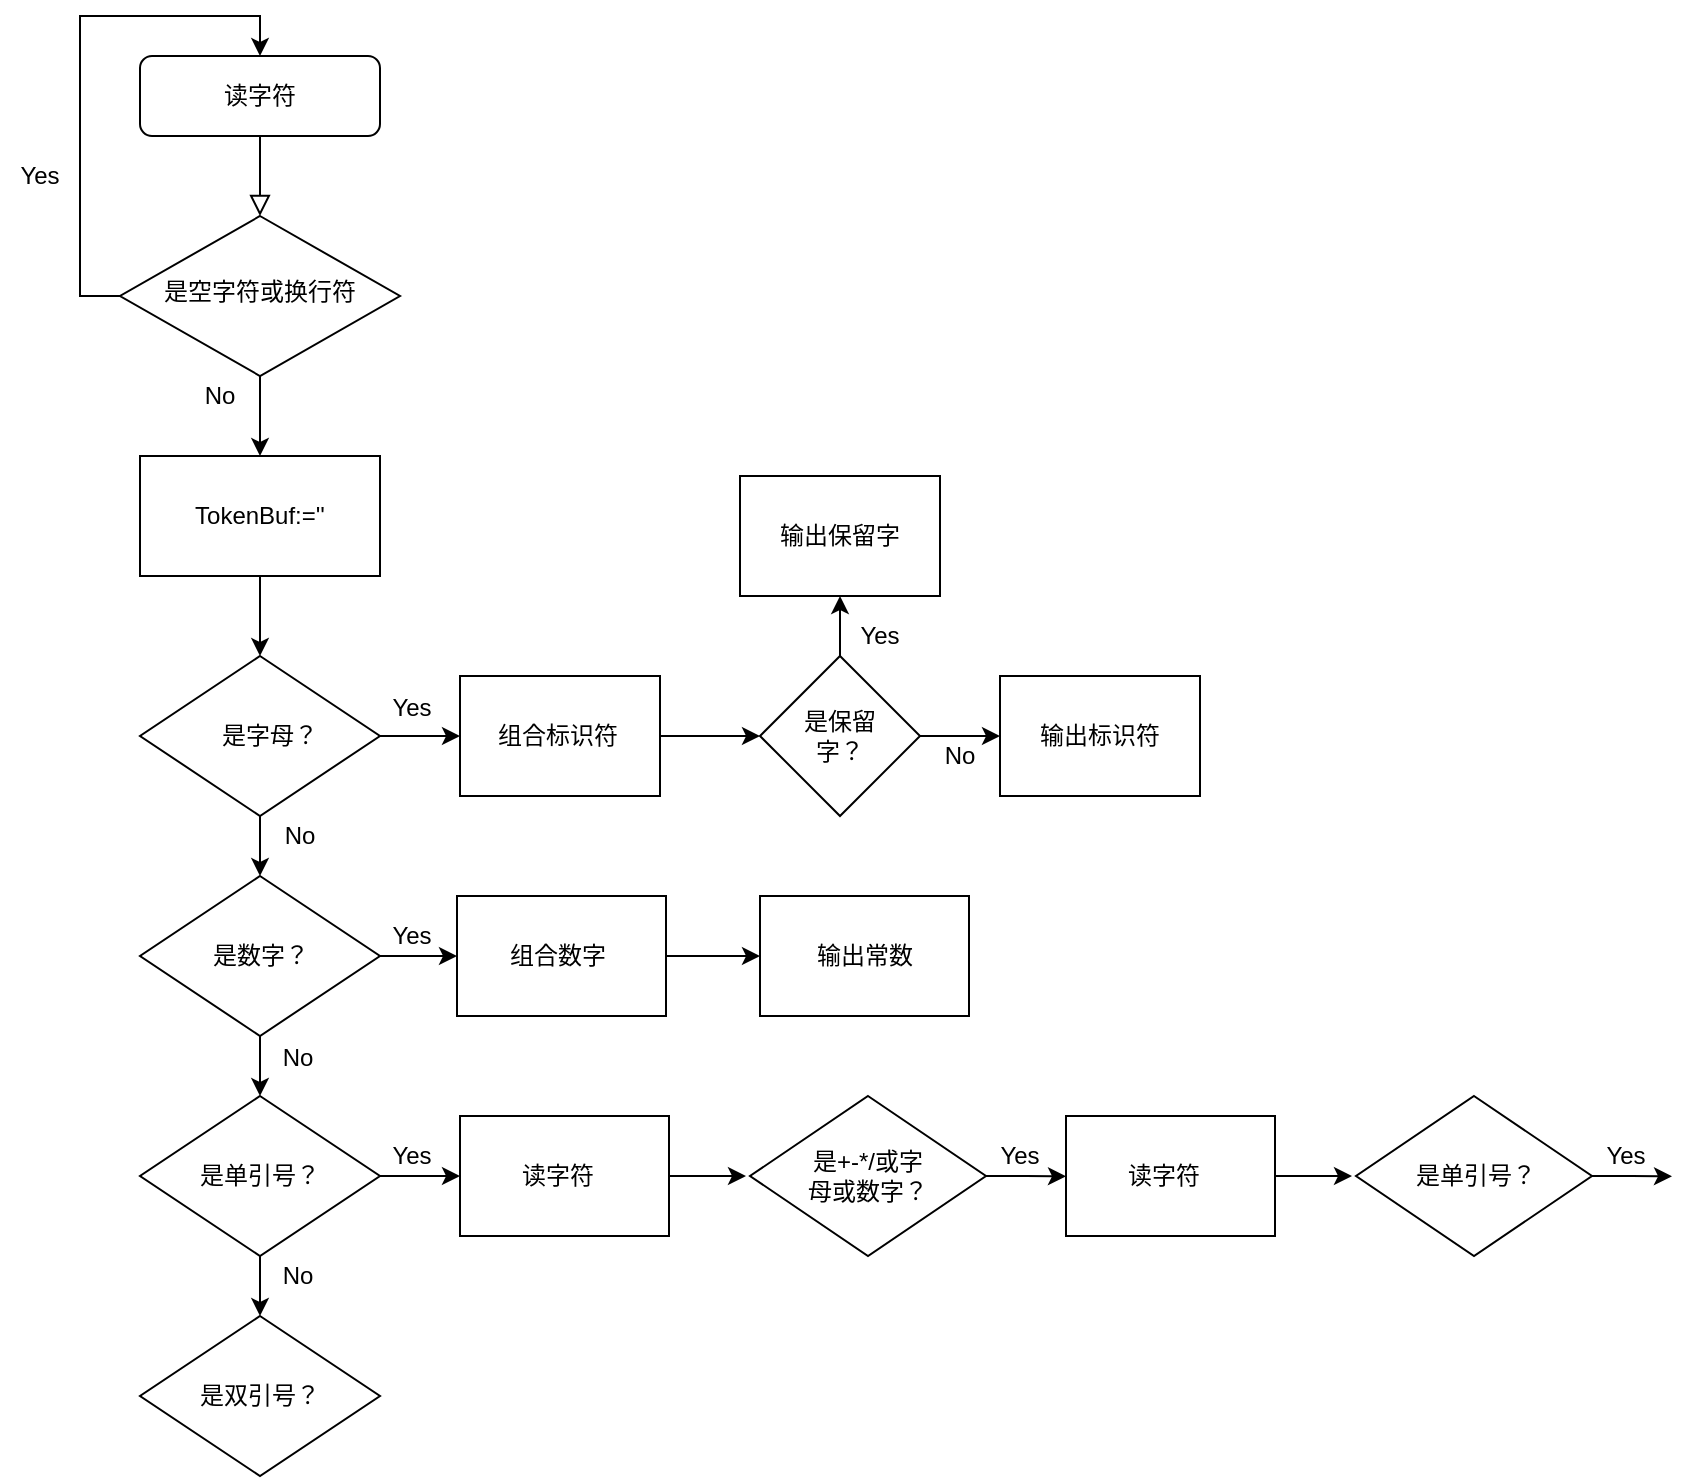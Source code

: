 <mxfile version="13.7.7" type="github">
  <diagram id="C5RBs43oDa-KdzZeNtuy" name="Page-1">
    <mxGraphModel dx="946" dy="590" grid="1" gridSize="10" guides="1" tooltips="1" connect="1" arrows="1" fold="1" page="1" pageScale="1" pageWidth="827" pageHeight="1169" math="0" shadow="0">
      <root>
        <mxCell id="WIyWlLk6GJQsqaUBKTNV-0" />
        <mxCell id="WIyWlLk6GJQsqaUBKTNV-1" parent="WIyWlLk6GJQsqaUBKTNV-0" />
        <mxCell id="WIyWlLk6GJQsqaUBKTNV-2" value="" style="rounded=0;html=1;jettySize=auto;orthogonalLoop=1;fontSize=11;endArrow=block;endFill=0;endSize=8;strokeWidth=1;shadow=0;labelBackgroundColor=none;edgeStyle=orthogonalEdgeStyle;" parent="WIyWlLk6GJQsqaUBKTNV-1" source="WIyWlLk6GJQsqaUBKTNV-3" target="WIyWlLk6GJQsqaUBKTNV-6" edge="1">
          <mxGeometry relative="1" as="geometry" />
        </mxCell>
        <mxCell id="WIyWlLk6GJQsqaUBKTNV-3" value="读字符" style="rounded=1;whiteSpace=wrap;html=1;fontSize=12;glass=0;strokeWidth=1;shadow=0;" parent="WIyWlLk6GJQsqaUBKTNV-1" vertex="1">
          <mxGeometry x="127" y="80" width="120" height="40" as="geometry" />
        </mxCell>
        <mxCell id="iqQF5zhkwubuDFz2M-Ki-2" style="edgeStyle=orthogonalEdgeStyle;rounded=0;orthogonalLoop=1;jettySize=auto;html=1;exitX=0;exitY=0.5;exitDx=0;exitDy=0;entryX=0.5;entryY=0;entryDx=0;entryDy=0;" edge="1" parent="WIyWlLk6GJQsqaUBKTNV-1" source="WIyWlLk6GJQsqaUBKTNV-6" target="WIyWlLk6GJQsqaUBKTNV-3">
          <mxGeometry relative="1" as="geometry">
            <mxPoint x="87" y="40" as="targetPoint" />
            <Array as="points">
              <mxPoint x="97" y="200" />
              <mxPoint x="97" y="60" />
              <mxPoint x="187" y="60" />
            </Array>
          </mxGeometry>
        </mxCell>
        <mxCell id="iqQF5zhkwubuDFz2M-Ki-14" style="edgeStyle=orthogonalEdgeStyle;rounded=0;orthogonalLoop=1;jettySize=auto;html=1;exitX=0.5;exitY=1;exitDx=0;exitDy=0;entryX=0.5;entryY=0;entryDx=0;entryDy=0;" edge="1" parent="WIyWlLk6GJQsqaUBKTNV-1" source="WIyWlLk6GJQsqaUBKTNV-6" target="iqQF5zhkwubuDFz2M-Ki-8">
          <mxGeometry relative="1" as="geometry" />
        </mxCell>
        <mxCell id="WIyWlLk6GJQsqaUBKTNV-6" value="是空字符或换行符" style="rhombus;whiteSpace=wrap;html=1;shadow=0;fontFamily=Helvetica;fontSize=12;align=center;strokeWidth=1;spacing=6;spacingTop=-4;" parent="WIyWlLk6GJQsqaUBKTNV-1" vertex="1">
          <mxGeometry x="117" y="160" width="140" height="80" as="geometry" />
        </mxCell>
        <mxCell id="iqQF5zhkwubuDFz2M-Ki-3" value="Yes" style="text;html=1;strokeColor=none;fillColor=none;align=center;verticalAlign=middle;whiteSpace=wrap;rounded=0;" vertex="1" parent="WIyWlLk6GJQsqaUBKTNV-1">
          <mxGeometry x="57" y="130" width="40" height="20" as="geometry" />
        </mxCell>
        <mxCell id="iqQF5zhkwubuDFz2M-Ki-7" value="No" style="text;html=1;strokeColor=none;fillColor=none;align=center;verticalAlign=middle;whiteSpace=wrap;rounded=0;" vertex="1" parent="WIyWlLk6GJQsqaUBKTNV-1">
          <mxGeometry x="147" y="240" width="40" height="20" as="geometry" />
        </mxCell>
        <mxCell id="iqQF5zhkwubuDFz2M-Ki-13" style="edgeStyle=orthogonalEdgeStyle;rounded=0;orthogonalLoop=1;jettySize=auto;html=1;exitX=0.5;exitY=1;exitDx=0;exitDy=0;entryX=0.5;entryY=0;entryDx=0;entryDy=0;" edge="1" parent="WIyWlLk6GJQsqaUBKTNV-1" source="iqQF5zhkwubuDFz2M-Ki-8" target="iqQF5zhkwubuDFz2M-Ki-10">
          <mxGeometry relative="1" as="geometry" />
        </mxCell>
        <mxCell id="iqQF5zhkwubuDFz2M-Ki-8" value="" style="rounded=0;whiteSpace=wrap;html=1;" vertex="1" parent="WIyWlLk6GJQsqaUBKTNV-1">
          <mxGeometry x="127" y="280" width="120" height="60" as="geometry" />
        </mxCell>
        <mxCell id="iqQF5zhkwubuDFz2M-Ki-9" value="TokenBuf:=&#39;&#39;" style="text;html=1;strokeColor=none;fillColor=none;align=center;verticalAlign=middle;whiteSpace=wrap;rounded=0;" vertex="1" parent="WIyWlLk6GJQsqaUBKTNV-1">
          <mxGeometry x="167" y="300" width="40" height="20" as="geometry" />
        </mxCell>
        <mxCell id="iqQF5zhkwubuDFz2M-Ki-17" style="edgeStyle=orthogonalEdgeStyle;rounded=0;orthogonalLoop=1;jettySize=auto;html=1;exitX=1;exitY=0.5;exitDx=0;exitDy=0;entryX=0;entryY=0.5;entryDx=0;entryDy=0;" edge="1" parent="WIyWlLk6GJQsqaUBKTNV-1" source="iqQF5zhkwubuDFz2M-Ki-10" target="iqQF5zhkwubuDFz2M-Ki-15">
          <mxGeometry relative="1" as="geometry" />
        </mxCell>
        <mxCell id="iqQF5zhkwubuDFz2M-Ki-34" style="edgeStyle=orthogonalEdgeStyle;rounded=0;orthogonalLoop=1;jettySize=auto;html=1;exitX=0.5;exitY=1;exitDx=0;exitDy=0;entryX=0.5;entryY=0;entryDx=0;entryDy=0;" edge="1" parent="WIyWlLk6GJQsqaUBKTNV-1" source="iqQF5zhkwubuDFz2M-Ki-10" target="iqQF5zhkwubuDFz2M-Ki-32">
          <mxGeometry relative="1" as="geometry" />
        </mxCell>
        <mxCell id="iqQF5zhkwubuDFz2M-Ki-10" value="" style="rhombus;whiteSpace=wrap;html=1;" vertex="1" parent="WIyWlLk6GJQsqaUBKTNV-1">
          <mxGeometry x="127" y="380" width="120" height="80" as="geometry" />
        </mxCell>
        <mxCell id="iqQF5zhkwubuDFz2M-Ki-11" value="是字母？" style="text;html=1;strokeColor=none;fillColor=none;align=center;verticalAlign=middle;whiteSpace=wrap;rounded=0;" vertex="1" parent="WIyWlLk6GJQsqaUBKTNV-1">
          <mxGeometry x="167" y="410" width="50" height="20" as="geometry" />
        </mxCell>
        <mxCell id="iqQF5zhkwubuDFz2M-Ki-21" style="edgeStyle=orthogonalEdgeStyle;rounded=0;orthogonalLoop=1;jettySize=auto;html=1;exitX=1;exitY=0.5;exitDx=0;exitDy=0;entryX=0;entryY=0.5;entryDx=0;entryDy=0;" edge="1" parent="WIyWlLk6GJQsqaUBKTNV-1" source="iqQF5zhkwubuDFz2M-Ki-15">
          <mxGeometry relative="1" as="geometry">
            <mxPoint x="437" y="420" as="targetPoint" />
          </mxGeometry>
        </mxCell>
        <mxCell id="iqQF5zhkwubuDFz2M-Ki-15" value="" style="rounded=0;whiteSpace=wrap;html=1;" vertex="1" parent="WIyWlLk6GJQsqaUBKTNV-1">
          <mxGeometry x="287" y="390" width="100" height="60" as="geometry" />
        </mxCell>
        <mxCell id="iqQF5zhkwubuDFz2M-Ki-16" value="组合标识符" style="text;html=1;strokeColor=none;fillColor=none;align=center;verticalAlign=middle;whiteSpace=wrap;rounded=0;" vertex="1" parent="WIyWlLk6GJQsqaUBKTNV-1">
          <mxGeometry x="291" y="410" width="90" height="20" as="geometry" />
        </mxCell>
        <mxCell id="iqQF5zhkwubuDFz2M-Ki-18" value="Yes" style="text;html=1;strokeColor=none;fillColor=none;align=center;verticalAlign=middle;whiteSpace=wrap;rounded=0;" vertex="1" parent="WIyWlLk6GJQsqaUBKTNV-1">
          <mxGeometry x="243" y="396" width="40" height="20" as="geometry" />
        </mxCell>
        <mxCell id="iqQF5zhkwubuDFz2M-Ki-28" style="edgeStyle=orthogonalEdgeStyle;rounded=0;orthogonalLoop=1;jettySize=auto;html=1;exitX=1;exitY=0.5;exitDx=0;exitDy=0;entryX=0;entryY=0.5;entryDx=0;entryDy=0;" edge="1" parent="WIyWlLk6GJQsqaUBKTNV-1" source="iqQF5zhkwubuDFz2M-Ki-22" target="iqQF5zhkwubuDFz2M-Ki-24">
          <mxGeometry relative="1" as="geometry" />
        </mxCell>
        <mxCell id="iqQF5zhkwubuDFz2M-Ki-29" style="edgeStyle=orthogonalEdgeStyle;rounded=0;orthogonalLoop=1;jettySize=auto;html=1;exitX=0.5;exitY=0;exitDx=0;exitDy=0;entryX=0.5;entryY=1;entryDx=0;entryDy=0;" edge="1" parent="WIyWlLk6GJQsqaUBKTNV-1" source="iqQF5zhkwubuDFz2M-Ki-22" target="iqQF5zhkwubuDFz2M-Ki-26">
          <mxGeometry relative="1" as="geometry" />
        </mxCell>
        <mxCell id="iqQF5zhkwubuDFz2M-Ki-22" value="" style="rhombus;whiteSpace=wrap;html=1;" vertex="1" parent="WIyWlLk6GJQsqaUBKTNV-1">
          <mxGeometry x="437" y="380" width="80" height="80" as="geometry" />
        </mxCell>
        <mxCell id="iqQF5zhkwubuDFz2M-Ki-23" value="是保留字？" style="text;html=1;strokeColor=none;fillColor=none;align=center;verticalAlign=middle;whiteSpace=wrap;rounded=0;" vertex="1" parent="WIyWlLk6GJQsqaUBKTNV-1">
          <mxGeometry x="457" y="410" width="40" height="20" as="geometry" />
        </mxCell>
        <mxCell id="iqQF5zhkwubuDFz2M-Ki-24" value="" style="rounded=0;whiteSpace=wrap;html=1;" vertex="1" parent="WIyWlLk6GJQsqaUBKTNV-1">
          <mxGeometry x="557" y="390" width="100" height="60" as="geometry" />
        </mxCell>
        <mxCell id="iqQF5zhkwubuDFz2M-Ki-25" value="输出标识符" style="text;html=1;strokeColor=none;fillColor=none;align=center;verticalAlign=middle;whiteSpace=wrap;rounded=0;" vertex="1" parent="WIyWlLk6GJQsqaUBKTNV-1">
          <mxGeometry x="572" y="410" width="70" height="20" as="geometry" />
        </mxCell>
        <mxCell id="iqQF5zhkwubuDFz2M-Ki-26" value="" style="rounded=0;whiteSpace=wrap;html=1;" vertex="1" parent="WIyWlLk6GJQsqaUBKTNV-1">
          <mxGeometry x="427" y="290" width="100" height="60" as="geometry" />
        </mxCell>
        <mxCell id="iqQF5zhkwubuDFz2M-Ki-27" value="输出保留字" style="text;html=1;strokeColor=none;fillColor=none;align=center;verticalAlign=middle;whiteSpace=wrap;rounded=0;" vertex="1" parent="WIyWlLk6GJQsqaUBKTNV-1">
          <mxGeometry x="442" y="310" width="70" height="20" as="geometry" />
        </mxCell>
        <mxCell id="iqQF5zhkwubuDFz2M-Ki-30" value="No" style="text;html=1;strokeColor=none;fillColor=none;align=center;verticalAlign=middle;whiteSpace=wrap;rounded=0;" vertex="1" parent="WIyWlLk6GJQsqaUBKTNV-1">
          <mxGeometry x="517" y="420" width="40" height="20" as="geometry" />
        </mxCell>
        <mxCell id="iqQF5zhkwubuDFz2M-Ki-31" value="Yes" style="text;html=1;strokeColor=none;fillColor=none;align=center;verticalAlign=middle;whiteSpace=wrap;rounded=0;" vertex="1" parent="WIyWlLk6GJQsqaUBKTNV-1">
          <mxGeometry x="477" y="360" width="40" height="20" as="geometry" />
        </mxCell>
        <mxCell id="iqQF5zhkwubuDFz2M-Ki-38" style="edgeStyle=orthogonalEdgeStyle;rounded=0;orthogonalLoop=1;jettySize=auto;html=1;exitX=1;exitY=0.5;exitDx=0;exitDy=0;entryX=0;entryY=0.5;entryDx=0;entryDy=0;" edge="1" parent="WIyWlLk6GJQsqaUBKTNV-1" source="iqQF5zhkwubuDFz2M-Ki-32" target="iqQF5zhkwubuDFz2M-Ki-36">
          <mxGeometry relative="1" as="geometry" />
        </mxCell>
        <mxCell id="iqQF5zhkwubuDFz2M-Ki-46" style="edgeStyle=orthogonalEdgeStyle;rounded=0;orthogonalLoop=1;jettySize=auto;html=1;exitX=0.5;exitY=1;exitDx=0;exitDy=0;entryX=0.5;entryY=0;entryDx=0;entryDy=0;" edge="1" parent="WIyWlLk6GJQsqaUBKTNV-1" source="iqQF5zhkwubuDFz2M-Ki-32" target="iqQF5zhkwubuDFz2M-Ki-43">
          <mxGeometry relative="1" as="geometry" />
        </mxCell>
        <mxCell id="iqQF5zhkwubuDFz2M-Ki-32" value="" style="rhombus;whiteSpace=wrap;html=1;" vertex="1" parent="WIyWlLk6GJQsqaUBKTNV-1">
          <mxGeometry x="127" y="490" width="120" height="80" as="geometry" />
        </mxCell>
        <mxCell id="iqQF5zhkwubuDFz2M-Ki-33" value="是数字？" style="text;html=1;strokeColor=none;fillColor=none;align=center;verticalAlign=middle;whiteSpace=wrap;rounded=0;" vertex="1" parent="WIyWlLk6GJQsqaUBKTNV-1">
          <mxGeometry x="160.5" y="520" width="53" height="20" as="geometry" />
        </mxCell>
        <mxCell id="iqQF5zhkwubuDFz2M-Ki-35" value="No" style="text;html=1;strokeColor=none;fillColor=none;align=center;verticalAlign=middle;whiteSpace=wrap;rounded=0;" vertex="1" parent="WIyWlLk6GJQsqaUBKTNV-1">
          <mxGeometry x="187" y="460" width="40" height="20" as="geometry" />
        </mxCell>
        <mxCell id="iqQF5zhkwubuDFz2M-Ki-42" style="edgeStyle=orthogonalEdgeStyle;rounded=0;orthogonalLoop=1;jettySize=auto;html=1;exitX=1;exitY=0.5;exitDx=0;exitDy=0;entryX=0;entryY=0.5;entryDx=0;entryDy=0;" edge="1" parent="WIyWlLk6GJQsqaUBKTNV-1" source="iqQF5zhkwubuDFz2M-Ki-36" target="iqQF5zhkwubuDFz2M-Ki-40">
          <mxGeometry relative="1" as="geometry" />
        </mxCell>
        <mxCell id="iqQF5zhkwubuDFz2M-Ki-36" value="" style="rounded=0;whiteSpace=wrap;html=1;" vertex="1" parent="WIyWlLk6GJQsqaUBKTNV-1">
          <mxGeometry x="285.5" y="500" width="104.5" height="60" as="geometry" />
        </mxCell>
        <mxCell id="iqQF5zhkwubuDFz2M-Ki-37" value="组合数字" style="text;html=1;strokeColor=none;fillColor=none;align=center;verticalAlign=middle;whiteSpace=wrap;rounded=0;" vertex="1" parent="WIyWlLk6GJQsqaUBKTNV-1">
          <mxGeometry x="301" y="520" width="70" height="20" as="geometry" />
        </mxCell>
        <mxCell id="iqQF5zhkwubuDFz2M-Ki-40" value="" style="rounded=0;whiteSpace=wrap;html=1;" vertex="1" parent="WIyWlLk6GJQsqaUBKTNV-1">
          <mxGeometry x="437" y="500" width="104.5" height="60" as="geometry" />
        </mxCell>
        <mxCell id="iqQF5zhkwubuDFz2M-Ki-41" value="输出常数" style="text;html=1;strokeColor=none;fillColor=none;align=center;verticalAlign=middle;whiteSpace=wrap;rounded=0;" vertex="1" parent="WIyWlLk6GJQsqaUBKTNV-1">
          <mxGeometry x="463.88" y="520" width="50.75" height="20" as="geometry" />
        </mxCell>
        <mxCell id="iqQF5zhkwubuDFz2M-Ki-52" style="edgeStyle=orthogonalEdgeStyle;rounded=0;orthogonalLoop=1;jettySize=auto;html=1;exitX=1;exitY=0.5;exitDx=0;exitDy=0;entryX=0;entryY=0.5;entryDx=0;entryDy=0;" edge="1" parent="WIyWlLk6GJQsqaUBKTNV-1" source="iqQF5zhkwubuDFz2M-Ki-43" target="iqQF5zhkwubuDFz2M-Ki-50">
          <mxGeometry relative="1" as="geometry" />
        </mxCell>
        <mxCell id="iqQF5zhkwubuDFz2M-Ki-69" style="edgeStyle=orthogonalEdgeStyle;rounded=0;orthogonalLoop=1;jettySize=auto;html=1;exitX=0.5;exitY=1;exitDx=0;exitDy=0;entryX=0.5;entryY=0;entryDx=0;entryDy=0;" edge="1" parent="WIyWlLk6GJQsqaUBKTNV-1" source="iqQF5zhkwubuDFz2M-Ki-43" target="iqQF5zhkwubuDFz2M-Ki-67">
          <mxGeometry relative="1" as="geometry" />
        </mxCell>
        <mxCell id="iqQF5zhkwubuDFz2M-Ki-43" value="" style="rhombus;whiteSpace=wrap;html=1;" vertex="1" parent="WIyWlLk6GJQsqaUBKTNV-1">
          <mxGeometry x="127" y="600" width="120" height="80" as="geometry" />
        </mxCell>
        <mxCell id="iqQF5zhkwubuDFz2M-Ki-44" value="Yes" style="text;html=1;strokeColor=none;fillColor=none;align=center;verticalAlign=middle;whiteSpace=wrap;rounded=0;" vertex="1" parent="WIyWlLk6GJQsqaUBKTNV-1">
          <mxGeometry x="243" y="510" width="40" height="20" as="geometry" />
        </mxCell>
        <mxCell id="iqQF5zhkwubuDFz2M-Ki-45" value="是单引号？" style="text;html=1;strokeColor=none;fillColor=none;align=center;verticalAlign=middle;whiteSpace=wrap;rounded=0;" vertex="1" parent="WIyWlLk6GJQsqaUBKTNV-1">
          <mxGeometry x="150.25" y="630" width="73.5" height="20" as="geometry" />
        </mxCell>
        <mxCell id="iqQF5zhkwubuDFz2M-Ki-49" value="No" style="text;html=1;strokeColor=none;fillColor=none;align=center;verticalAlign=middle;whiteSpace=wrap;rounded=0;" vertex="1" parent="WIyWlLk6GJQsqaUBKTNV-1">
          <mxGeometry x="186" y="571" width="40" height="20" as="geometry" />
        </mxCell>
        <mxCell id="iqQF5zhkwubuDFz2M-Ki-57" style="edgeStyle=orthogonalEdgeStyle;rounded=0;orthogonalLoop=1;jettySize=auto;html=1;exitX=1;exitY=0.5;exitDx=0;exitDy=0;" edge="1" parent="WIyWlLk6GJQsqaUBKTNV-1" source="iqQF5zhkwubuDFz2M-Ki-50">
          <mxGeometry relative="1" as="geometry">
            <mxPoint x="430" y="640.143" as="targetPoint" />
          </mxGeometry>
        </mxCell>
        <mxCell id="iqQF5zhkwubuDFz2M-Ki-50" value="" style="rounded=0;whiteSpace=wrap;html=1;" vertex="1" parent="WIyWlLk6GJQsqaUBKTNV-1">
          <mxGeometry x="287" y="610" width="104.5" height="60" as="geometry" />
        </mxCell>
        <mxCell id="iqQF5zhkwubuDFz2M-Ki-51" value="读字符" style="text;html=1;strokeColor=none;fillColor=none;align=center;verticalAlign=middle;whiteSpace=wrap;rounded=0;" vertex="1" parent="WIyWlLk6GJQsqaUBKTNV-1">
          <mxGeometry x="316" y="630" width="40" height="20" as="geometry" />
        </mxCell>
        <mxCell id="iqQF5zhkwubuDFz2M-Ki-58" style="edgeStyle=orthogonalEdgeStyle;rounded=0;orthogonalLoop=1;jettySize=auto;html=1;exitX=1;exitY=0.5;exitDx=0;exitDy=0;" edge="1" parent="WIyWlLk6GJQsqaUBKTNV-1" source="iqQF5zhkwubuDFz2M-Ki-53">
          <mxGeometry relative="1" as="geometry">
            <mxPoint x="590" y="640.143" as="targetPoint" />
          </mxGeometry>
        </mxCell>
        <mxCell id="iqQF5zhkwubuDFz2M-Ki-53" value="" style="rhombus;whiteSpace=wrap;html=1;" vertex="1" parent="WIyWlLk6GJQsqaUBKTNV-1">
          <mxGeometry x="432" y="600" width="118" height="80" as="geometry" />
        </mxCell>
        <mxCell id="iqQF5zhkwubuDFz2M-Ki-54" value="是+-*/或字母或数字？" style="text;html=1;strokeColor=none;fillColor=none;align=center;verticalAlign=middle;whiteSpace=wrap;rounded=0;" vertex="1" parent="WIyWlLk6GJQsqaUBKTNV-1">
          <mxGeometry x="459" y="630" width="64" height="20" as="geometry" />
        </mxCell>
        <mxCell id="iqQF5zhkwubuDFz2M-Ki-56" value="Yes" style="text;html=1;strokeColor=none;fillColor=none;align=center;verticalAlign=middle;whiteSpace=wrap;rounded=0;" vertex="1" parent="WIyWlLk6GJQsqaUBKTNV-1">
          <mxGeometry x="243" y="620" width="40" height="20" as="geometry" />
        </mxCell>
        <mxCell id="iqQF5zhkwubuDFz2M-Ki-59" style="edgeStyle=orthogonalEdgeStyle;rounded=0;orthogonalLoop=1;jettySize=auto;html=1;exitX=1;exitY=0.5;exitDx=0;exitDy=0;" edge="1" parent="WIyWlLk6GJQsqaUBKTNV-1" source="iqQF5zhkwubuDFz2M-Ki-60">
          <mxGeometry relative="1" as="geometry">
            <mxPoint x="733" y="640.143" as="targetPoint" />
          </mxGeometry>
        </mxCell>
        <mxCell id="iqQF5zhkwubuDFz2M-Ki-60" value="" style="rounded=0;whiteSpace=wrap;html=1;" vertex="1" parent="WIyWlLk6GJQsqaUBKTNV-1">
          <mxGeometry x="590" y="610" width="104.5" height="60" as="geometry" />
        </mxCell>
        <mxCell id="iqQF5zhkwubuDFz2M-Ki-61" value="读字符" style="text;html=1;strokeColor=none;fillColor=none;align=center;verticalAlign=middle;whiteSpace=wrap;rounded=0;" vertex="1" parent="WIyWlLk6GJQsqaUBKTNV-1">
          <mxGeometry x="619" y="630" width="40" height="20" as="geometry" />
        </mxCell>
        <mxCell id="iqQF5zhkwubuDFz2M-Ki-62" style="edgeStyle=orthogonalEdgeStyle;rounded=0;orthogonalLoop=1;jettySize=auto;html=1;exitX=1;exitY=0.5;exitDx=0;exitDy=0;" edge="1" parent="WIyWlLk6GJQsqaUBKTNV-1" source="iqQF5zhkwubuDFz2M-Ki-63">
          <mxGeometry relative="1" as="geometry">
            <mxPoint x="893" y="640.143" as="targetPoint" />
          </mxGeometry>
        </mxCell>
        <mxCell id="iqQF5zhkwubuDFz2M-Ki-63" value="" style="rhombus;whiteSpace=wrap;html=1;" vertex="1" parent="WIyWlLk6GJQsqaUBKTNV-1">
          <mxGeometry x="735" y="600" width="118" height="80" as="geometry" />
        </mxCell>
        <mxCell id="iqQF5zhkwubuDFz2M-Ki-64" value="是单引号？" style="text;html=1;strokeColor=none;fillColor=none;align=center;verticalAlign=middle;whiteSpace=wrap;rounded=0;" vertex="1" parent="WIyWlLk6GJQsqaUBKTNV-1">
          <mxGeometry x="763" y="630" width="64" height="20" as="geometry" />
        </mxCell>
        <mxCell id="iqQF5zhkwubuDFz2M-Ki-65" value="Yes" style="text;html=1;strokeColor=none;fillColor=none;align=center;verticalAlign=middle;whiteSpace=wrap;rounded=0;" vertex="1" parent="WIyWlLk6GJQsqaUBKTNV-1">
          <mxGeometry x="547" y="620" width="40" height="20" as="geometry" />
        </mxCell>
        <mxCell id="iqQF5zhkwubuDFz2M-Ki-66" value="Yes" style="text;html=1;strokeColor=none;fillColor=none;align=center;verticalAlign=middle;whiteSpace=wrap;rounded=0;" vertex="1" parent="WIyWlLk6GJQsqaUBKTNV-1">
          <mxGeometry x="850" y="620" width="40" height="20" as="geometry" />
        </mxCell>
        <mxCell id="iqQF5zhkwubuDFz2M-Ki-67" value="" style="rhombus;whiteSpace=wrap;html=1;" vertex="1" parent="WIyWlLk6GJQsqaUBKTNV-1">
          <mxGeometry x="127" y="710" width="120" height="80" as="geometry" />
        </mxCell>
        <mxCell id="iqQF5zhkwubuDFz2M-Ki-68" value="是双引号？" style="text;html=1;strokeColor=none;fillColor=none;align=center;verticalAlign=middle;whiteSpace=wrap;rounded=0;" vertex="1" parent="WIyWlLk6GJQsqaUBKTNV-1">
          <mxGeometry x="152" y="740" width="70" height="20" as="geometry" />
        </mxCell>
        <mxCell id="iqQF5zhkwubuDFz2M-Ki-70" value="No" style="text;html=1;strokeColor=none;fillColor=none;align=center;verticalAlign=middle;whiteSpace=wrap;rounded=0;" vertex="1" parent="WIyWlLk6GJQsqaUBKTNV-1">
          <mxGeometry x="186" y="680" width="40" height="20" as="geometry" />
        </mxCell>
      </root>
    </mxGraphModel>
  </diagram>
</mxfile>
